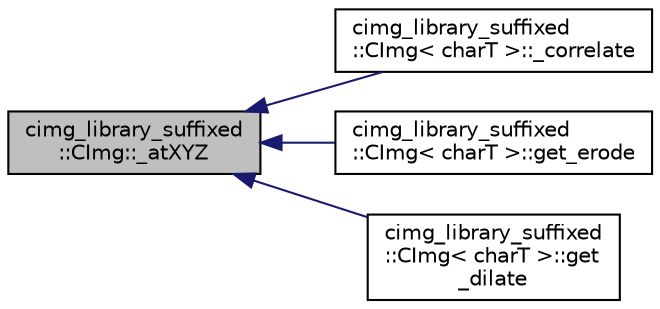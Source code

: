 digraph "cimg_library_suffixed::CImg::_atXYZ"
{
  edge [fontname="Helvetica",fontsize="10",labelfontname="Helvetica",labelfontsize="10"];
  node [fontname="Helvetica",fontsize="10",shape=record];
  rankdir="LR";
  Node69 [label="cimg_library_suffixed\l::CImg::_atXYZ",height=0.2,width=0.4,color="black", fillcolor="grey75", style="filled", fontcolor="black"];
  Node69 -> Node70 [dir="back",color="midnightblue",fontsize="10",style="solid",fontname="Helvetica"];
  Node70 [label="cimg_library_suffixed\l::CImg\< charT \>::_correlate",height=0.2,width=0.4,color="black", fillcolor="white", style="filled",URL="$structcimg__library__suffixed_1_1_c_img.html#aed98b23130078df5ad69b199d88bb261",tooltip="Correlate image by a kernel . "];
  Node69 -> Node71 [dir="back",color="midnightblue",fontsize="10",style="solid",fontname="Helvetica"];
  Node71 [label="cimg_library_suffixed\l::CImg\< charT \>::get_erode",height=0.2,width=0.4,color="black", fillcolor="white", style="filled",URL="$structcimg__library__suffixed_1_1_c_img.html#aad353fc91b0c6ef3c0251f4f46a96150",tooltip="Erode image by a structuring element . "];
  Node69 -> Node72 [dir="back",color="midnightblue",fontsize="10",style="solid",fontname="Helvetica"];
  Node72 [label="cimg_library_suffixed\l::CImg\< charT \>::get\l_dilate",height=0.2,width=0.4,color="black", fillcolor="white", style="filled",URL="$structcimg__library__suffixed_1_1_c_img.html#a66a723bf61125378577a3e99247ff8da",tooltip="Dilate image by a structuring element . "];
}

